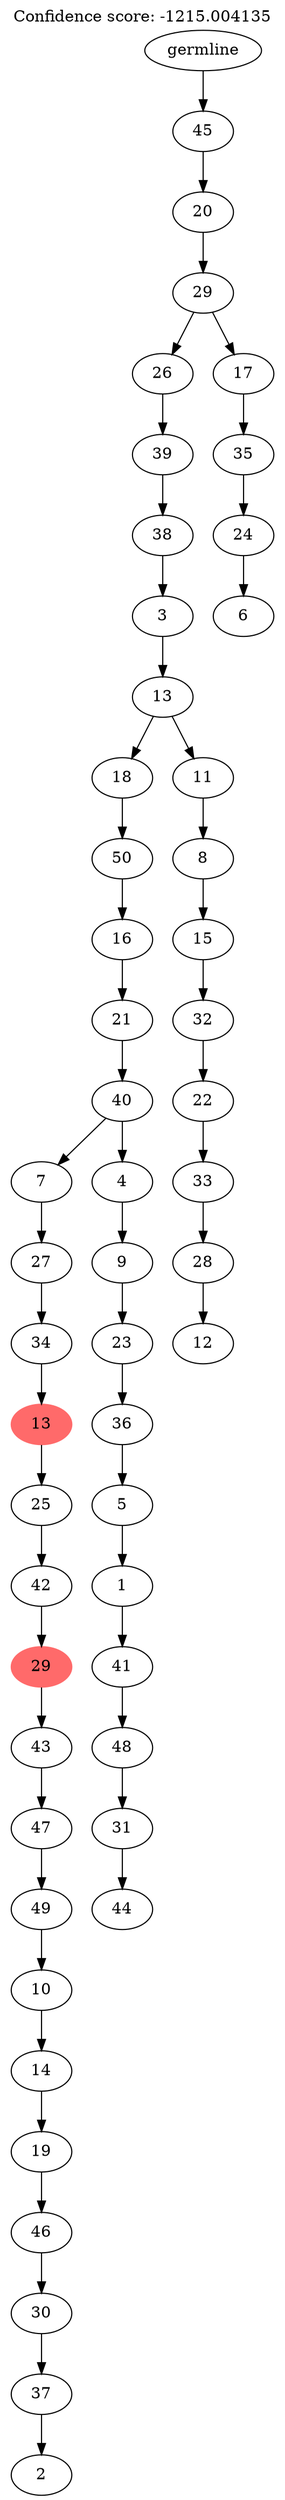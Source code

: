 digraph g {
	"51" -> "52";
	"52" [label="2"];
	"50" -> "51";
	"51" [label="37"];
	"49" -> "50";
	"50" [label="30"];
	"48" -> "49";
	"49" [label="46"];
	"47" -> "48";
	"48" [label="19"];
	"46" -> "47";
	"47" [label="14"];
	"45" -> "46";
	"46" [label="10"];
	"44" -> "45";
	"45" [label="49"];
	"43" -> "44";
	"44" [label="47"];
	"42" -> "43";
	"43" [label="43"];
	"41" -> "42";
	"42" [color=indianred1, style=filled, label="29"];
	"40" -> "41";
	"41" [label="42"];
	"39" -> "40";
	"40" [label="25"];
	"38" -> "39";
	"39" [color=indianred1, style=filled, label="13"];
	"37" -> "38";
	"38" [label="34"];
	"36" -> "37";
	"37" [label="27"];
	"34" -> "35";
	"35" [label="44"];
	"33" -> "34";
	"34" [label="31"];
	"32" -> "33";
	"33" [label="48"];
	"31" -> "32";
	"32" [label="41"];
	"30" -> "31";
	"31" [label="1"];
	"29" -> "30";
	"30" [label="5"];
	"28" -> "29";
	"29" [label="36"];
	"27" -> "28";
	"28" [label="23"];
	"26" -> "27";
	"27" [label="9"];
	"25" -> "26";
	"26" [label="4"];
	"25" -> "36";
	"36" [label="7"];
	"24" -> "25";
	"25" [label="40"];
	"23" -> "24";
	"24" [label="21"];
	"22" -> "23";
	"23" [label="16"];
	"21" -> "22";
	"22" [label="50"];
	"19" -> "20";
	"20" [label="12"];
	"18" -> "19";
	"19" [label="28"];
	"17" -> "18";
	"18" [label="33"];
	"16" -> "17";
	"17" [label="22"];
	"15" -> "16";
	"16" [label="32"];
	"14" -> "15";
	"15" [label="15"];
	"13" -> "14";
	"14" [label="8"];
	"12" -> "13";
	"13" [label="11"];
	"12" -> "21";
	"21" [label="18"];
	"11" -> "12";
	"12" [label="13"];
	"10" -> "11";
	"11" [label="3"];
	"9" -> "10";
	"10" [label="38"];
	"8" -> "9";
	"9" [label="39"];
	"6" -> "7";
	"7" [label="6"];
	"5" -> "6";
	"6" [label="24"];
	"4" -> "5";
	"5" [label="35"];
	"3" -> "4";
	"4" [label="17"];
	"3" -> "8";
	"8" [label="26"];
	"2" -> "3";
	"3" [label="29"];
	"1" -> "2";
	"2" [label="20"];
	"0" -> "1";
	"1" [label="45"];
	"0" [label="germline"];
	labelloc="t";
	label="Confidence score: -1215.004135";
}
